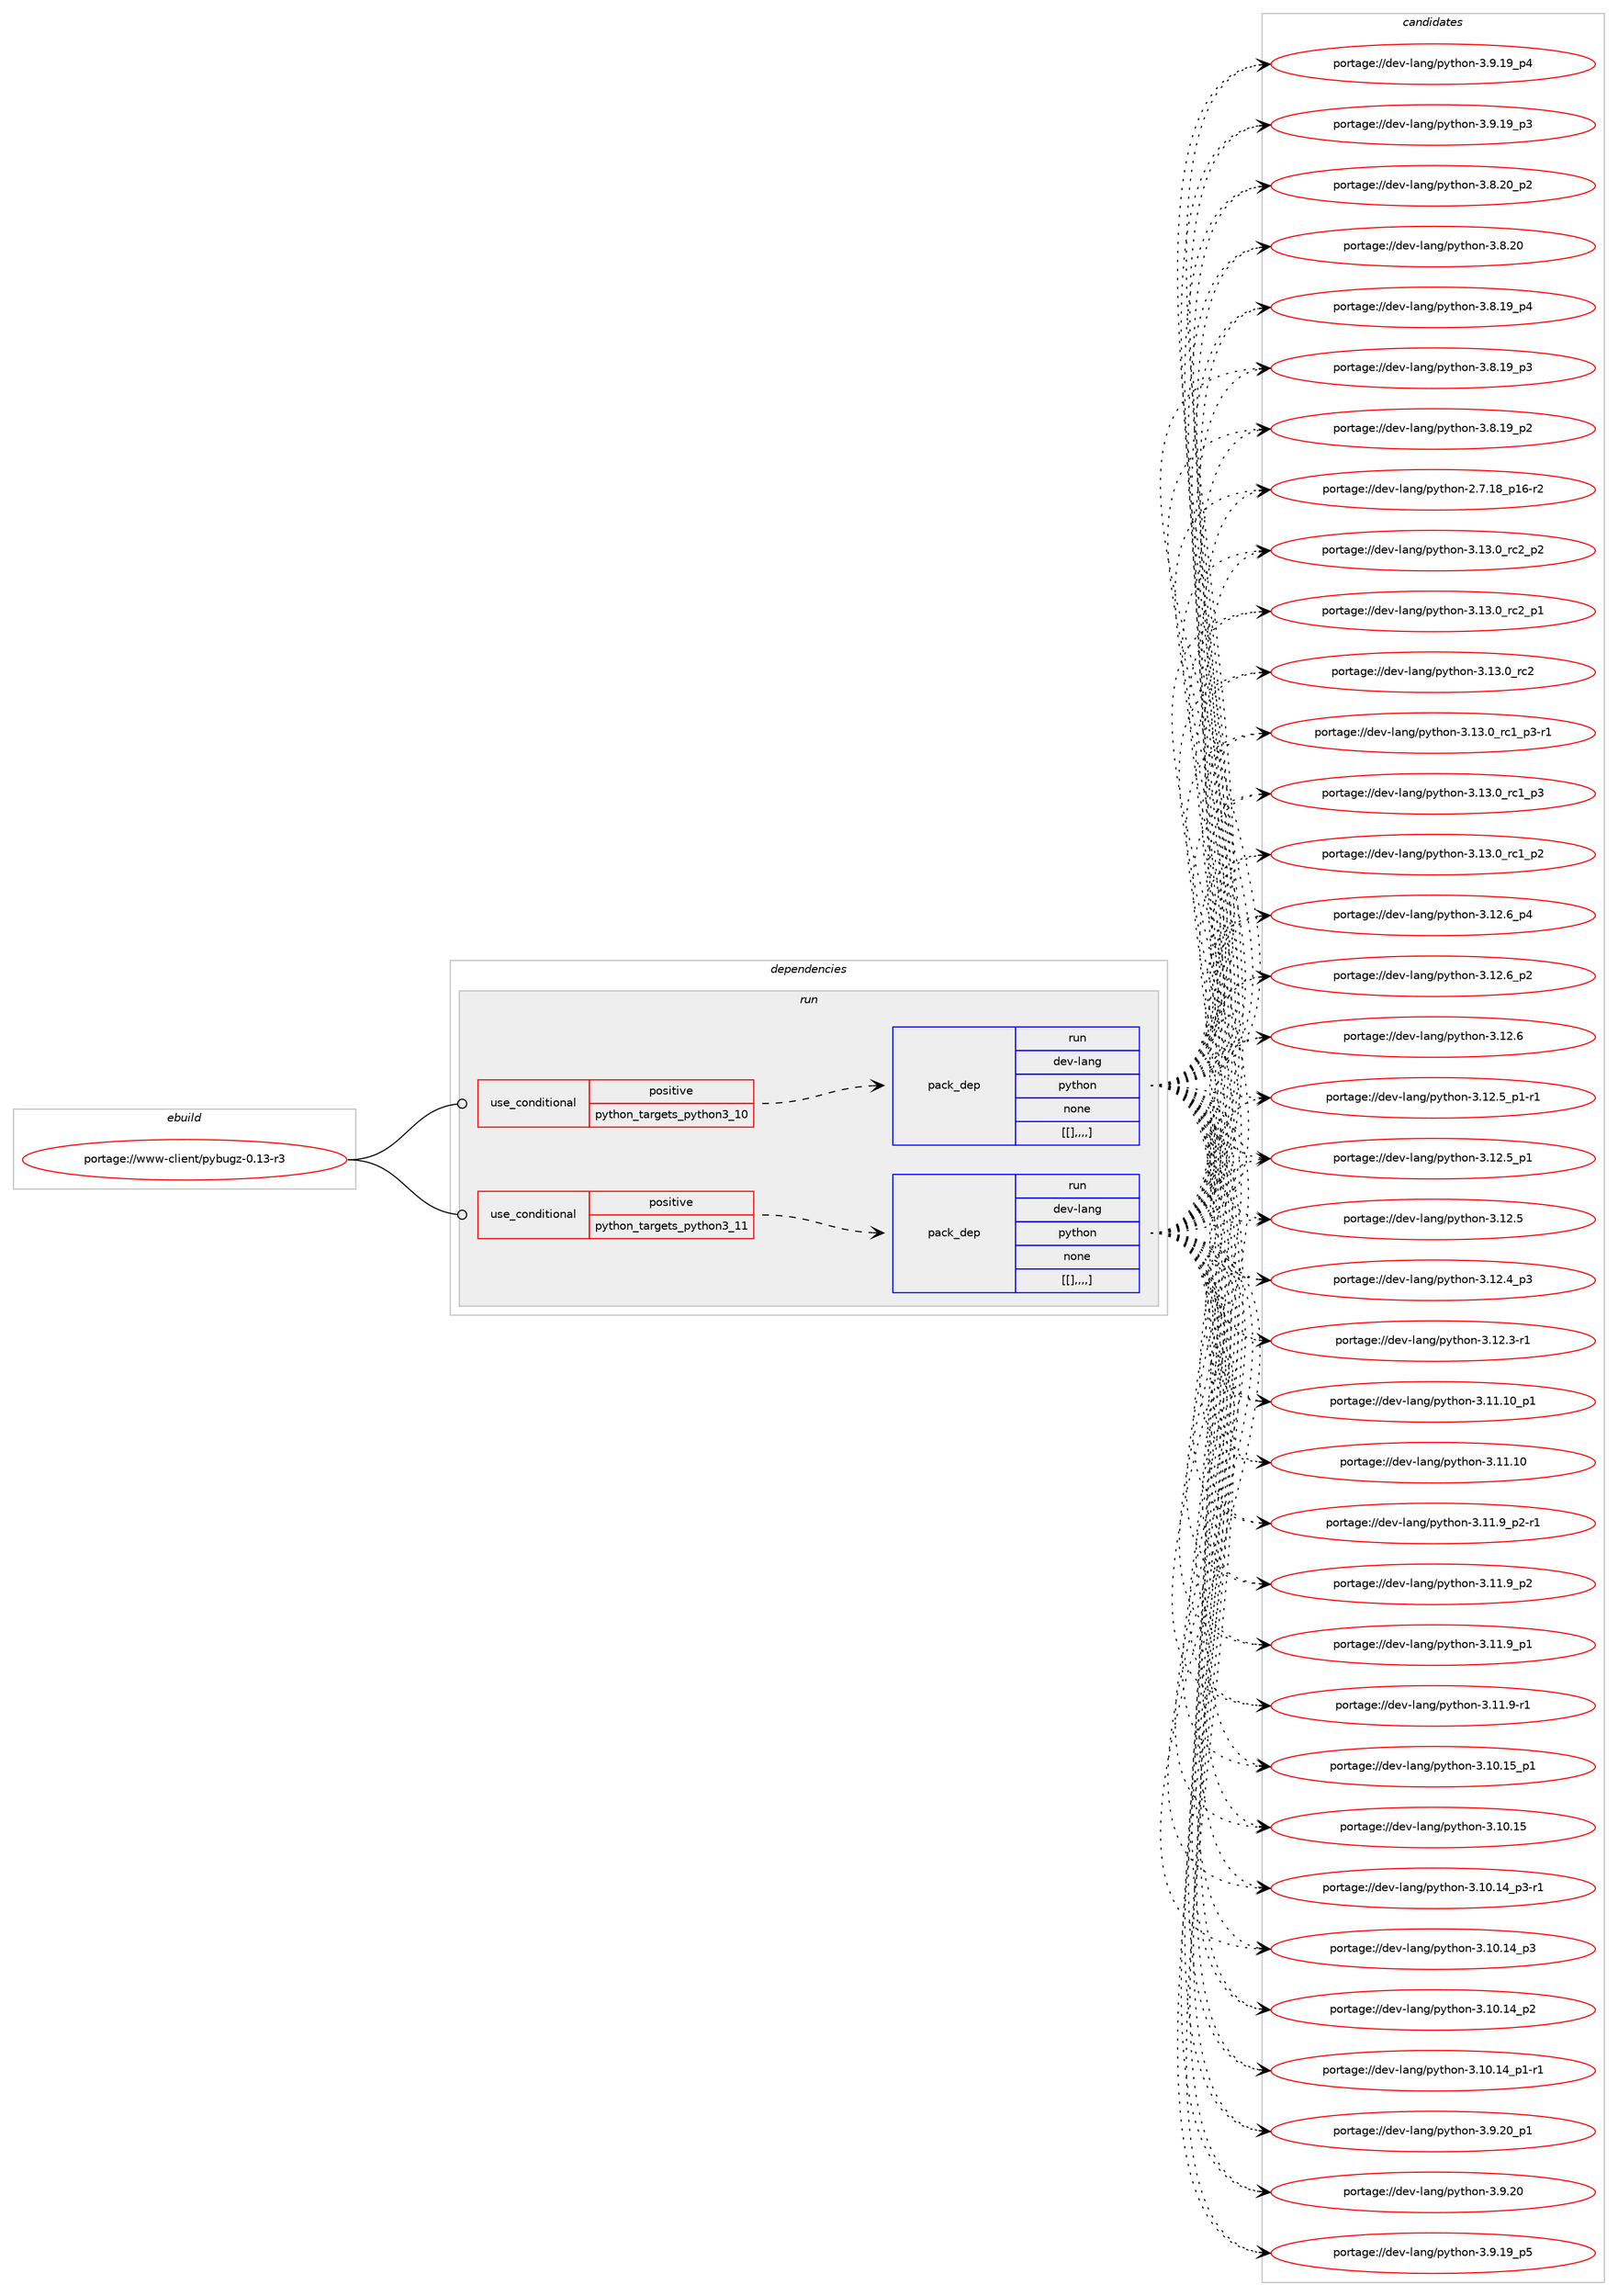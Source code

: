 digraph prolog {

# *************
# Graph options
# *************

newrank=true;
concentrate=true;
compound=true;
graph [rankdir=LR,fontname=Helvetica,fontsize=10,ranksep=1.5];#, ranksep=2.5, nodesep=0.2];
edge  [arrowhead=vee];
node  [fontname=Helvetica,fontsize=10];

# **********
# The ebuild
# **********

subgraph cluster_leftcol {
color=gray;
label=<<i>ebuild</i>>;
id [label="portage://www-client/pybugz-0.13-r3", color=red, width=4, href="../www-client/pybugz-0.13-r3.svg"];
}

# ****************
# The dependencies
# ****************

subgraph cluster_midcol {
color=gray;
label=<<i>dependencies</i>>;
subgraph cluster_compile {
fillcolor="#eeeeee";
style=filled;
label=<<i>compile</i>>;
}
subgraph cluster_compileandrun {
fillcolor="#eeeeee";
style=filled;
label=<<i>compile and run</i>>;
}
subgraph cluster_run {
fillcolor="#eeeeee";
style=filled;
label=<<i>run</i>>;
subgraph cond10712 {
dependency29464 [label=<<TABLE BORDER="0" CELLBORDER="1" CELLSPACING="0" CELLPADDING="4"><TR><TD ROWSPAN="3" CELLPADDING="10">use_conditional</TD></TR><TR><TD>positive</TD></TR><TR><TD>python_targets_python3_10</TD></TR></TABLE>>, shape=none, color=red];
subgraph pack18531 {
dependency29465 [label=<<TABLE BORDER="0" CELLBORDER="1" CELLSPACING="0" CELLPADDING="4" WIDTH="220"><TR><TD ROWSPAN="6" CELLPADDING="30">pack_dep</TD></TR><TR><TD WIDTH="110">run</TD></TR><TR><TD>dev-lang</TD></TR><TR><TD>python</TD></TR><TR><TD>none</TD></TR><TR><TD>[[],,,,]</TD></TR></TABLE>>, shape=none, color=blue];
}
dependency29464:e -> dependency29465:w [weight=20,style="dashed",arrowhead="vee"];
}
id:e -> dependency29464:w [weight=20,style="solid",arrowhead="odot"];
subgraph cond10713 {
dependency29466 [label=<<TABLE BORDER="0" CELLBORDER="1" CELLSPACING="0" CELLPADDING="4"><TR><TD ROWSPAN="3" CELLPADDING="10">use_conditional</TD></TR><TR><TD>positive</TD></TR><TR><TD>python_targets_python3_11</TD></TR></TABLE>>, shape=none, color=red];
subgraph pack18532 {
dependency29467 [label=<<TABLE BORDER="0" CELLBORDER="1" CELLSPACING="0" CELLPADDING="4" WIDTH="220"><TR><TD ROWSPAN="6" CELLPADDING="30">pack_dep</TD></TR><TR><TD WIDTH="110">run</TD></TR><TR><TD>dev-lang</TD></TR><TR><TD>python</TD></TR><TR><TD>none</TD></TR><TR><TD>[[],,,,]</TD></TR></TABLE>>, shape=none, color=blue];
}
dependency29466:e -> dependency29467:w [weight=20,style="dashed",arrowhead="vee"];
}
id:e -> dependency29466:w [weight=20,style="solid",arrowhead="odot"];
}
}

# **************
# The candidates
# **************

subgraph cluster_choices {
rank=same;
color=gray;
label=<<i>candidates</i>>;

subgraph choice18531 {
color=black;
nodesep=1;
choice100101118451089711010347112121116104111110455146495146489511499509511250 [label="portage://dev-lang/python-3.13.0_rc2_p2", color=red, width=4,href="../dev-lang/python-3.13.0_rc2_p2.svg"];
choice100101118451089711010347112121116104111110455146495146489511499509511249 [label="portage://dev-lang/python-3.13.0_rc2_p1", color=red, width=4,href="../dev-lang/python-3.13.0_rc2_p1.svg"];
choice10010111845108971101034711212111610411111045514649514648951149950 [label="portage://dev-lang/python-3.13.0_rc2", color=red, width=4,href="../dev-lang/python-3.13.0_rc2.svg"];
choice1001011184510897110103471121211161041111104551464951464895114994995112514511449 [label="portage://dev-lang/python-3.13.0_rc1_p3-r1", color=red, width=4,href="../dev-lang/python-3.13.0_rc1_p3-r1.svg"];
choice100101118451089711010347112121116104111110455146495146489511499499511251 [label="portage://dev-lang/python-3.13.0_rc1_p3", color=red, width=4,href="../dev-lang/python-3.13.0_rc1_p3.svg"];
choice100101118451089711010347112121116104111110455146495146489511499499511250 [label="portage://dev-lang/python-3.13.0_rc1_p2", color=red, width=4,href="../dev-lang/python-3.13.0_rc1_p2.svg"];
choice100101118451089711010347112121116104111110455146495046549511252 [label="portage://dev-lang/python-3.12.6_p4", color=red, width=4,href="../dev-lang/python-3.12.6_p4.svg"];
choice100101118451089711010347112121116104111110455146495046549511250 [label="portage://dev-lang/python-3.12.6_p2", color=red, width=4,href="../dev-lang/python-3.12.6_p2.svg"];
choice10010111845108971101034711212111610411111045514649504654 [label="portage://dev-lang/python-3.12.6", color=red, width=4,href="../dev-lang/python-3.12.6.svg"];
choice1001011184510897110103471121211161041111104551464950465395112494511449 [label="portage://dev-lang/python-3.12.5_p1-r1", color=red, width=4,href="../dev-lang/python-3.12.5_p1-r1.svg"];
choice100101118451089711010347112121116104111110455146495046539511249 [label="portage://dev-lang/python-3.12.5_p1", color=red, width=4,href="../dev-lang/python-3.12.5_p1.svg"];
choice10010111845108971101034711212111610411111045514649504653 [label="portage://dev-lang/python-3.12.5", color=red, width=4,href="../dev-lang/python-3.12.5.svg"];
choice100101118451089711010347112121116104111110455146495046529511251 [label="portage://dev-lang/python-3.12.4_p3", color=red, width=4,href="../dev-lang/python-3.12.4_p3.svg"];
choice100101118451089711010347112121116104111110455146495046514511449 [label="portage://dev-lang/python-3.12.3-r1", color=red, width=4,href="../dev-lang/python-3.12.3-r1.svg"];
choice10010111845108971101034711212111610411111045514649494649489511249 [label="portage://dev-lang/python-3.11.10_p1", color=red, width=4,href="../dev-lang/python-3.11.10_p1.svg"];
choice1001011184510897110103471121211161041111104551464949464948 [label="portage://dev-lang/python-3.11.10", color=red, width=4,href="../dev-lang/python-3.11.10.svg"];
choice1001011184510897110103471121211161041111104551464949465795112504511449 [label="portage://dev-lang/python-3.11.9_p2-r1", color=red, width=4,href="../dev-lang/python-3.11.9_p2-r1.svg"];
choice100101118451089711010347112121116104111110455146494946579511250 [label="portage://dev-lang/python-3.11.9_p2", color=red, width=4,href="../dev-lang/python-3.11.9_p2.svg"];
choice100101118451089711010347112121116104111110455146494946579511249 [label="portage://dev-lang/python-3.11.9_p1", color=red, width=4,href="../dev-lang/python-3.11.9_p1.svg"];
choice100101118451089711010347112121116104111110455146494946574511449 [label="portage://dev-lang/python-3.11.9-r1", color=red, width=4,href="../dev-lang/python-3.11.9-r1.svg"];
choice10010111845108971101034711212111610411111045514649484649539511249 [label="portage://dev-lang/python-3.10.15_p1", color=red, width=4,href="../dev-lang/python-3.10.15_p1.svg"];
choice1001011184510897110103471121211161041111104551464948464953 [label="portage://dev-lang/python-3.10.15", color=red, width=4,href="../dev-lang/python-3.10.15.svg"];
choice100101118451089711010347112121116104111110455146494846495295112514511449 [label="portage://dev-lang/python-3.10.14_p3-r1", color=red, width=4,href="../dev-lang/python-3.10.14_p3-r1.svg"];
choice10010111845108971101034711212111610411111045514649484649529511251 [label="portage://dev-lang/python-3.10.14_p3", color=red, width=4,href="../dev-lang/python-3.10.14_p3.svg"];
choice10010111845108971101034711212111610411111045514649484649529511250 [label="portage://dev-lang/python-3.10.14_p2", color=red, width=4,href="../dev-lang/python-3.10.14_p2.svg"];
choice100101118451089711010347112121116104111110455146494846495295112494511449 [label="portage://dev-lang/python-3.10.14_p1-r1", color=red, width=4,href="../dev-lang/python-3.10.14_p1-r1.svg"];
choice100101118451089711010347112121116104111110455146574650489511249 [label="portage://dev-lang/python-3.9.20_p1", color=red, width=4,href="../dev-lang/python-3.9.20_p1.svg"];
choice10010111845108971101034711212111610411111045514657465048 [label="portage://dev-lang/python-3.9.20", color=red, width=4,href="../dev-lang/python-3.9.20.svg"];
choice100101118451089711010347112121116104111110455146574649579511253 [label="portage://dev-lang/python-3.9.19_p5", color=red, width=4,href="../dev-lang/python-3.9.19_p5.svg"];
choice100101118451089711010347112121116104111110455146574649579511252 [label="portage://dev-lang/python-3.9.19_p4", color=red, width=4,href="../dev-lang/python-3.9.19_p4.svg"];
choice100101118451089711010347112121116104111110455146574649579511251 [label="portage://dev-lang/python-3.9.19_p3", color=red, width=4,href="../dev-lang/python-3.9.19_p3.svg"];
choice100101118451089711010347112121116104111110455146564650489511250 [label="portage://dev-lang/python-3.8.20_p2", color=red, width=4,href="../dev-lang/python-3.8.20_p2.svg"];
choice10010111845108971101034711212111610411111045514656465048 [label="portage://dev-lang/python-3.8.20", color=red, width=4,href="../dev-lang/python-3.8.20.svg"];
choice100101118451089711010347112121116104111110455146564649579511252 [label="portage://dev-lang/python-3.8.19_p4", color=red, width=4,href="../dev-lang/python-3.8.19_p4.svg"];
choice100101118451089711010347112121116104111110455146564649579511251 [label="portage://dev-lang/python-3.8.19_p3", color=red, width=4,href="../dev-lang/python-3.8.19_p3.svg"];
choice100101118451089711010347112121116104111110455146564649579511250 [label="portage://dev-lang/python-3.8.19_p2", color=red, width=4,href="../dev-lang/python-3.8.19_p2.svg"];
choice100101118451089711010347112121116104111110455046554649569511249544511450 [label="portage://dev-lang/python-2.7.18_p16-r2", color=red, width=4,href="../dev-lang/python-2.7.18_p16-r2.svg"];
dependency29465:e -> choice100101118451089711010347112121116104111110455146495146489511499509511250:w [style=dotted,weight="100"];
dependency29465:e -> choice100101118451089711010347112121116104111110455146495146489511499509511249:w [style=dotted,weight="100"];
dependency29465:e -> choice10010111845108971101034711212111610411111045514649514648951149950:w [style=dotted,weight="100"];
dependency29465:e -> choice1001011184510897110103471121211161041111104551464951464895114994995112514511449:w [style=dotted,weight="100"];
dependency29465:e -> choice100101118451089711010347112121116104111110455146495146489511499499511251:w [style=dotted,weight="100"];
dependency29465:e -> choice100101118451089711010347112121116104111110455146495146489511499499511250:w [style=dotted,weight="100"];
dependency29465:e -> choice100101118451089711010347112121116104111110455146495046549511252:w [style=dotted,weight="100"];
dependency29465:e -> choice100101118451089711010347112121116104111110455146495046549511250:w [style=dotted,weight="100"];
dependency29465:e -> choice10010111845108971101034711212111610411111045514649504654:w [style=dotted,weight="100"];
dependency29465:e -> choice1001011184510897110103471121211161041111104551464950465395112494511449:w [style=dotted,weight="100"];
dependency29465:e -> choice100101118451089711010347112121116104111110455146495046539511249:w [style=dotted,weight="100"];
dependency29465:e -> choice10010111845108971101034711212111610411111045514649504653:w [style=dotted,weight="100"];
dependency29465:e -> choice100101118451089711010347112121116104111110455146495046529511251:w [style=dotted,weight="100"];
dependency29465:e -> choice100101118451089711010347112121116104111110455146495046514511449:w [style=dotted,weight="100"];
dependency29465:e -> choice10010111845108971101034711212111610411111045514649494649489511249:w [style=dotted,weight="100"];
dependency29465:e -> choice1001011184510897110103471121211161041111104551464949464948:w [style=dotted,weight="100"];
dependency29465:e -> choice1001011184510897110103471121211161041111104551464949465795112504511449:w [style=dotted,weight="100"];
dependency29465:e -> choice100101118451089711010347112121116104111110455146494946579511250:w [style=dotted,weight="100"];
dependency29465:e -> choice100101118451089711010347112121116104111110455146494946579511249:w [style=dotted,weight="100"];
dependency29465:e -> choice100101118451089711010347112121116104111110455146494946574511449:w [style=dotted,weight="100"];
dependency29465:e -> choice10010111845108971101034711212111610411111045514649484649539511249:w [style=dotted,weight="100"];
dependency29465:e -> choice1001011184510897110103471121211161041111104551464948464953:w [style=dotted,weight="100"];
dependency29465:e -> choice100101118451089711010347112121116104111110455146494846495295112514511449:w [style=dotted,weight="100"];
dependency29465:e -> choice10010111845108971101034711212111610411111045514649484649529511251:w [style=dotted,weight="100"];
dependency29465:e -> choice10010111845108971101034711212111610411111045514649484649529511250:w [style=dotted,weight="100"];
dependency29465:e -> choice100101118451089711010347112121116104111110455146494846495295112494511449:w [style=dotted,weight="100"];
dependency29465:e -> choice100101118451089711010347112121116104111110455146574650489511249:w [style=dotted,weight="100"];
dependency29465:e -> choice10010111845108971101034711212111610411111045514657465048:w [style=dotted,weight="100"];
dependency29465:e -> choice100101118451089711010347112121116104111110455146574649579511253:w [style=dotted,weight="100"];
dependency29465:e -> choice100101118451089711010347112121116104111110455146574649579511252:w [style=dotted,weight="100"];
dependency29465:e -> choice100101118451089711010347112121116104111110455146574649579511251:w [style=dotted,weight="100"];
dependency29465:e -> choice100101118451089711010347112121116104111110455146564650489511250:w [style=dotted,weight="100"];
dependency29465:e -> choice10010111845108971101034711212111610411111045514656465048:w [style=dotted,weight="100"];
dependency29465:e -> choice100101118451089711010347112121116104111110455146564649579511252:w [style=dotted,weight="100"];
dependency29465:e -> choice100101118451089711010347112121116104111110455146564649579511251:w [style=dotted,weight="100"];
dependency29465:e -> choice100101118451089711010347112121116104111110455146564649579511250:w [style=dotted,weight="100"];
dependency29465:e -> choice100101118451089711010347112121116104111110455046554649569511249544511450:w [style=dotted,weight="100"];
}
subgraph choice18532 {
color=black;
nodesep=1;
choice100101118451089711010347112121116104111110455146495146489511499509511250 [label="portage://dev-lang/python-3.13.0_rc2_p2", color=red, width=4,href="../dev-lang/python-3.13.0_rc2_p2.svg"];
choice100101118451089711010347112121116104111110455146495146489511499509511249 [label="portage://dev-lang/python-3.13.0_rc2_p1", color=red, width=4,href="../dev-lang/python-3.13.0_rc2_p1.svg"];
choice10010111845108971101034711212111610411111045514649514648951149950 [label="portage://dev-lang/python-3.13.0_rc2", color=red, width=4,href="../dev-lang/python-3.13.0_rc2.svg"];
choice1001011184510897110103471121211161041111104551464951464895114994995112514511449 [label="portage://dev-lang/python-3.13.0_rc1_p3-r1", color=red, width=4,href="../dev-lang/python-3.13.0_rc1_p3-r1.svg"];
choice100101118451089711010347112121116104111110455146495146489511499499511251 [label="portage://dev-lang/python-3.13.0_rc1_p3", color=red, width=4,href="../dev-lang/python-3.13.0_rc1_p3.svg"];
choice100101118451089711010347112121116104111110455146495146489511499499511250 [label="portage://dev-lang/python-3.13.0_rc1_p2", color=red, width=4,href="../dev-lang/python-3.13.0_rc1_p2.svg"];
choice100101118451089711010347112121116104111110455146495046549511252 [label="portage://dev-lang/python-3.12.6_p4", color=red, width=4,href="../dev-lang/python-3.12.6_p4.svg"];
choice100101118451089711010347112121116104111110455146495046549511250 [label="portage://dev-lang/python-3.12.6_p2", color=red, width=4,href="../dev-lang/python-3.12.6_p2.svg"];
choice10010111845108971101034711212111610411111045514649504654 [label="portage://dev-lang/python-3.12.6", color=red, width=4,href="../dev-lang/python-3.12.6.svg"];
choice1001011184510897110103471121211161041111104551464950465395112494511449 [label="portage://dev-lang/python-3.12.5_p1-r1", color=red, width=4,href="../dev-lang/python-3.12.5_p1-r1.svg"];
choice100101118451089711010347112121116104111110455146495046539511249 [label="portage://dev-lang/python-3.12.5_p1", color=red, width=4,href="../dev-lang/python-3.12.5_p1.svg"];
choice10010111845108971101034711212111610411111045514649504653 [label="portage://dev-lang/python-3.12.5", color=red, width=4,href="../dev-lang/python-3.12.5.svg"];
choice100101118451089711010347112121116104111110455146495046529511251 [label="portage://dev-lang/python-3.12.4_p3", color=red, width=4,href="../dev-lang/python-3.12.4_p3.svg"];
choice100101118451089711010347112121116104111110455146495046514511449 [label="portage://dev-lang/python-3.12.3-r1", color=red, width=4,href="../dev-lang/python-3.12.3-r1.svg"];
choice10010111845108971101034711212111610411111045514649494649489511249 [label="portage://dev-lang/python-3.11.10_p1", color=red, width=4,href="../dev-lang/python-3.11.10_p1.svg"];
choice1001011184510897110103471121211161041111104551464949464948 [label="portage://dev-lang/python-3.11.10", color=red, width=4,href="../dev-lang/python-3.11.10.svg"];
choice1001011184510897110103471121211161041111104551464949465795112504511449 [label="portage://dev-lang/python-3.11.9_p2-r1", color=red, width=4,href="../dev-lang/python-3.11.9_p2-r1.svg"];
choice100101118451089711010347112121116104111110455146494946579511250 [label="portage://dev-lang/python-3.11.9_p2", color=red, width=4,href="../dev-lang/python-3.11.9_p2.svg"];
choice100101118451089711010347112121116104111110455146494946579511249 [label="portage://dev-lang/python-3.11.9_p1", color=red, width=4,href="../dev-lang/python-3.11.9_p1.svg"];
choice100101118451089711010347112121116104111110455146494946574511449 [label="portage://dev-lang/python-3.11.9-r1", color=red, width=4,href="../dev-lang/python-3.11.9-r1.svg"];
choice10010111845108971101034711212111610411111045514649484649539511249 [label="portage://dev-lang/python-3.10.15_p1", color=red, width=4,href="../dev-lang/python-3.10.15_p1.svg"];
choice1001011184510897110103471121211161041111104551464948464953 [label="portage://dev-lang/python-3.10.15", color=red, width=4,href="../dev-lang/python-3.10.15.svg"];
choice100101118451089711010347112121116104111110455146494846495295112514511449 [label="portage://dev-lang/python-3.10.14_p3-r1", color=red, width=4,href="../dev-lang/python-3.10.14_p3-r1.svg"];
choice10010111845108971101034711212111610411111045514649484649529511251 [label="portage://dev-lang/python-3.10.14_p3", color=red, width=4,href="../dev-lang/python-3.10.14_p3.svg"];
choice10010111845108971101034711212111610411111045514649484649529511250 [label="portage://dev-lang/python-3.10.14_p2", color=red, width=4,href="../dev-lang/python-3.10.14_p2.svg"];
choice100101118451089711010347112121116104111110455146494846495295112494511449 [label="portage://dev-lang/python-3.10.14_p1-r1", color=red, width=4,href="../dev-lang/python-3.10.14_p1-r1.svg"];
choice100101118451089711010347112121116104111110455146574650489511249 [label="portage://dev-lang/python-3.9.20_p1", color=red, width=4,href="../dev-lang/python-3.9.20_p1.svg"];
choice10010111845108971101034711212111610411111045514657465048 [label="portage://dev-lang/python-3.9.20", color=red, width=4,href="../dev-lang/python-3.9.20.svg"];
choice100101118451089711010347112121116104111110455146574649579511253 [label="portage://dev-lang/python-3.9.19_p5", color=red, width=4,href="../dev-lang/python-3.9.19_p5.svg"];
choice100101118451089711010347112121116104111110455146574649579511252 [label="portage://dev-lang/python-3.9.19_p4", color=red, width=4,href="../dev-lang/python-3.9.19_p4.svg"];
choice100101118451089711010347112121116104111110455146574649579511251 [label="portage://dev-lang/python-3.9.19_p3", color=red, width=4,href="../dev-lang/python-3.9.19_p3.svg"];
choice100101118451089711010347112121116104111110455146564650489511250 [label="portage://dev-lang/python-3.8.20_p2", color=red, width=4,href="../dev-lang/python-3.8.20_p2.svg"];
choice10010111845108971101034711212111610411111045514656465048 [label="portage://dev-lang/python-3.8.20", color=red, width=4,href="../dev-lang/python-3.8.20.svg"];
choice100101118451089711010347112121116104111110455146564649579511252 [label="portage://dev-lang/python-3.8.19_p4", color=red, width=4,href="../dev-lang/python-3.8.19_p4.svg"];
choice100101118451089711010347112121116104111110455146564649579511251 [label="portage://dev-lang/python-3.8.19_p3", color=red, width=4,href="../dev-lang/python-3.8.19_p3.svg"];
choice100101118451089711010347112121116104111110455146564649579511250 [label="portage://dev-lang/python-3.8.19_p2", color=red, width=4,href="../dev-lang/python-3.8.19_p2.svg"];
choice100101118451089711010347112121116104111110455046554649569511249544511450 [label="portage://dev-lang/python-2.7.18_p16-r2", color=red, width=4,href="../dev-lang/python-2.7.18_p16-r2.svg"];
dependency29467:e -> choice100101118451089711010347112121116104111110455146495146489511499509511250:w [style=dotted,weight="100"];
dependency29467:e -> choice100101118451089711010347112121116104111110455146495146489511499509511249:w [style=dotted,weight="100"];
dependency29467:e -> choice10010111845108971101034711212111610411111045514649514648951149950:w [style=dotted,weight="100"];
dependency29467:e -> choice1001011184510897110103471121211161041111104551464951464895114994995112514511449:w [style=dotted,weight="100"];
dependency29467:e -> choice100101118451089711010347112121116104111110455146495146489511499499511251:w [style=dotted,weight="100"];
dependency29467:e -> choice100101118451089711010347112121116104111110455146495146489511499499511250:w [style=dotted,weight="100"];
dependency29467:e -> choice100101118451089711010347112121116104111110455146495046549511252:w [style=dotted,weight="100"];
dependency29467:e -> choice100101118451089711010347112121116104111110455146495046549511250:w [style=dotted,weight="100"];
dependency29467:e -> choice10010111845108971101034711212111610411111045514649504654:w [style=dotted,weight="100"];
dependency29467:e -> choice1001011184510897110103471121211161041111104551464950465395112494511449:w [style=dotted,weight="100"];
dependency29467:e -> choice100101118451089711010347112121116104111110455146495046539511249:w [style=dotted,weight="100"];
dependency29467:e -> choice10010111845108971101034711212111610411111045514649504653:w [style=dotted,weight="100"];
dependency29467:e -> choice100101118451089711010347112121116104111110455146495046529511251:w [style=dotted,weight="100"];
dependency29467:e -> choice100101118451089711010347112121116104111110455146495046514511449:w [style=dotted,weight="100"];
dependency29467:e -> choice10010111845108971101034711212111610411111045514649494649489511249:w [style=dotted,weight="100"];
dependency29467:e -> choice1001011184510897110103471121211161041111104551464949464948:w [style=dotted,weight="100"];
dependency29467:e -> choice1001011184510897110103471121211161041111104551464949465795112504511449:w [style=dotted,weight="100"];
dependency29467:e -> choice100101118451089711010347112121116104111110455146494946579511250:w [style=dotted,weight="100"];
dependency29467:e -> choice100101118451089711010347112121116104111110455146494946579511249:w [style=dotted,weight="100"];
dependency29467:e -> choice100101118451089711010347112121116104111110455146494946574511449:w [style=dotted,weight="100"];
dependency29467:e -> choice10010111845108971101034711212111610411111045514649484649539511249:w [style=dotted,weight="100"];
dependency29467:e -> choice1001011184510897110103471121211161041111104551464948464953:w [style=dotted,weight="100"];
dependency29467:e -> choice100101118451089711010347112121116104111110455146494846495295112514511449:w [style=dotted,weight="100"];
dependency29467:e -> choice10010111845108971101034711212111610411111045514649484649529511251:w [style=dotted,weight="100"];
dependency29467:e -> choice10010111845108971101034711212111610411111045514649484649529511250:w [style=dotted,weight="100"];
dependency29467:e -> choice100101118451089711010347112121116104111110455146494846495295112494511449:w [style=dotted,weight="100"];
dependency29467:e -> choice100101118451089711010347112121116104111110455146574650489511249:w [style=dotted,weight="100"];
dependency29467:e -> choice10010111845108971101034711212111610411111045514657465048:w [style=dotted,weight="100"];
dependency29467:e -> choice100101118451089711010347112121116104111110455146574649579511253:w [style=dotted,weight="100"];
dependency29467:e -> choice100101118451089711010347112121116104111110455146574649579511252:w [style=dotted,weight="100"];
dependency29467:e -> choice100101118451089711010347112121116104111110455146574649579511251:w [style=dotted,weight="100"];
dependency29467:e -> choice100101118451089711010347112121116104111110455146564650489511250:w [style=dotted,weight="100"];
dependency29467:e -> choice10010111845108971101034711212111610411111045514656465048:w [style=dotted,weight="100"];
dependency29467:e -> choice100101118451089711010347112121116104111110455146564649579511252:w [style=dotted,weight="100"];
dependency29467:e -> choice100101118451089711010347112121116104111110455146564649579511251:w [style=dotted,weight="100"];
dependency29467:e -> choice100101118451089711010347112121116104111110455146564649579511250:w [style=dotted,weight="100"];
dependency29467:e -> choice100101118451089711010347112121116104111110455046554649569511249544511450:w [style=dotted,weight="100"];
}
}

}
